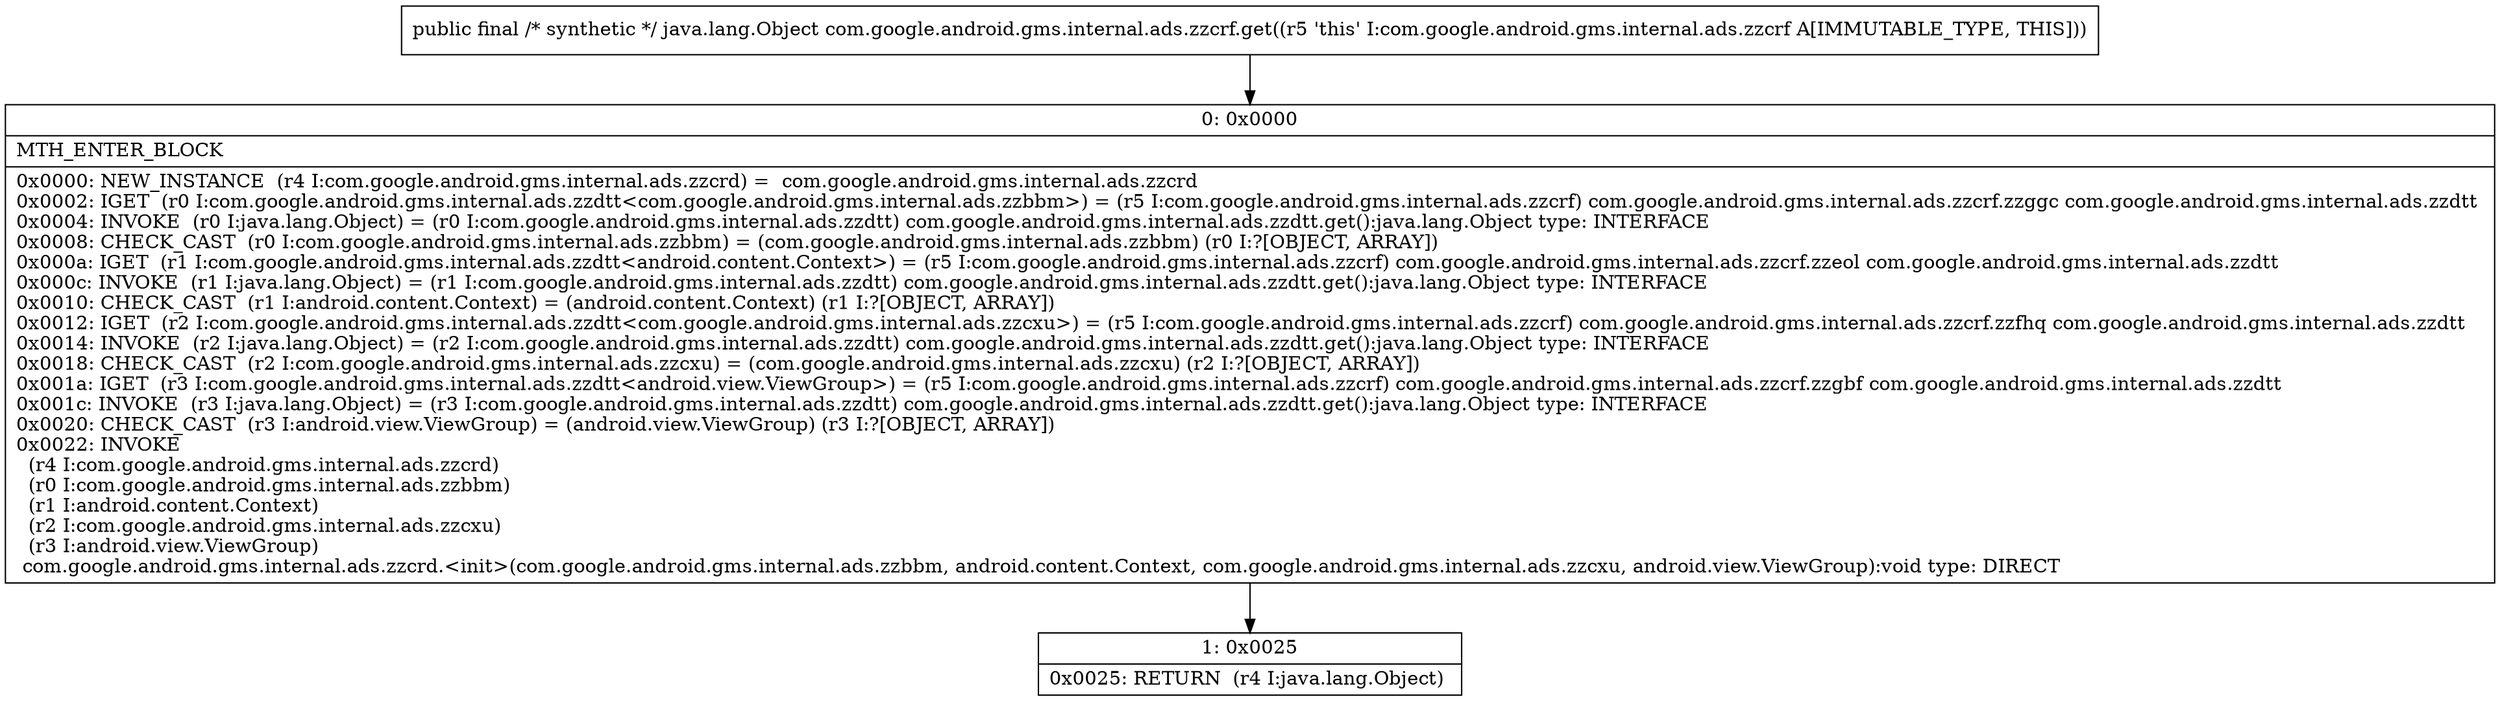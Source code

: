 digraph "CFG forcom.google.android.gms.internal.ads.zzcrf.get()Ljava\/lang\/Object;" {
Node_0 [shape=record,label="{0\:\ 0x0000|MTH_ENTER_BLOCK\l|0x0000: NEW_INSTANCE  (r4 I:com.google.android.gms.internal.ads.zzcrd) =  com.google.android.gms.internal.ads.zzcrd \l0x0002: IGET  (r0 I:com.google.android.gms.internal.ads.zzdtt\<com.google.android.gms.internal.ads.zzbbm\>) = (r5 I:com.google.android.gms.internal.ads.zzcrf) com.google.android.gms.internal.ads.zzcrf.zzggc com.google.android.gms.internal.ads.zzdtt \l0x0004: INVOKE  (r0 I:java.lang.Object) = (r0 I:com.google.android.gms.internal.ads.zzdtt) com.google.android.gms.internal.ads.zzdtt.get():java.lang.Object type: INTERFACE \l0x0008: CHECK_CAST  (r0 I:com.google.android.gms.internal.ads.zzbbm) = (com.google.android.gms.internal.ads.zzbbm) (r0 I:?[OBJECT, ARRAY]) \l0x000a: IGET  (r1 I:com.google.android.gms.internal.ads.zzdtt\<android.content.Context\>) = (r5 I:com.google.android.gms.internal.ads.zzcrf) com.google.android.gms.internal.ads.zzcrf.zzeol com.google.android.gms.internal.ads.zzdtt \l0x000c: INVOKE  (r1 I:java.lang.Object) = (r1 I:com.google.android.gms.internal.ads.zzdtt) com.google.android.gms.internal.ads.zzdtt.get():java.lang.Object type: INTERFACE \l0x0010: CHECK_CAST  (r1 I:android.content.Context) = (android.content.Context) (r1 I:?[OBJECT, ARRAY]) \l0x0012: IGET  (r2 I:com.google.android.gms.internal.ads.zzdtt\<com.google.android.gms.internal.ads.zzcxu\>) = (r5 I:com.google.android.gms.internal.ads.zzcrf) com.google.android.gms.internal.ads.zzcrf.zzfhq com.google.android.gms.internal.ads.zzdtt \l0x0014: INVOKE  (r2 I:java.lang.Object) = (r2 I:com.google.android.gms.internal.ads.zzdtt) com.google.android.gms.internal.ads.zzdtt.get():java.lang.Object type: INTERFACE \l0x0018: CHECK_CAST  (r2 I:com.google.android.gms.internal.ads.zzcxu) = (com.google.android.gms.internal.ads.zzcxu) (r2 I:?[OBJECT, ARRAY]) \l0x001a: IGET  (r3 I:com.google.android.gms.internal.ads.zzdtt\<android.view.ViewGroup\>) = (r5 I:com.google.android.gms.internal.ads.zzcrf) com.google.android.gms.internal.ads.zzcrf.zzgbf com.google.android.gms.internal.ads.zzdtt \l0x001c: INVOKE  (r3 I:java.lang.Object) = (r3 I:com.google.android.gms.internal.ads.zzdtt) com.google.android.gms.internal.ads.zzdtt.get():java.lang.Object type: INTERFACE \l0x0020: CHECK_CAST  (r3 I:android.view.ViewGroup) = (android.view.ViewGroup) (r3 I:?[OBJECT, ARRAY]) \l0x0022: INVOKE  \l  (r4 I:com.google.android.gms.internal.ads.zzcrd)\l  (r0 I:com.google.android.gms.internal.ads.zzbbm)\l  (r1 I:android.content.Context)\l  (r2 I:com.google.android.gms.internal.ads.zzcxu)\l  (r3 I:android.view.ViewGroup)\l com.google.android.gms.internal.ads.zzcrd.\<init\>(com.google.android.gms.internal.ads.zzbbm, android.content.Context, com.google.android.gms.internal.ads.zzcxu, android.view.ViewGroup):void type: DIRECT \l}"];
Node_1 [shape=record,label="{1\:\ 0x0025|0x0025: RETURN  (r4 I:java.lang.Object) \l}"];
MethodNode[shape=record,label="{public final \/* synthetic *\/ java.lang.Object com.google.android.gms.internal.ads.zzcrf.get((r5 'this' I:com.google.android.gms.internal.ads.zzcrf A[IMMUTABLE_TYPE, THIS])) }"];
MethodNode -> Node_0;
Node_0 -> Node_1;
}

